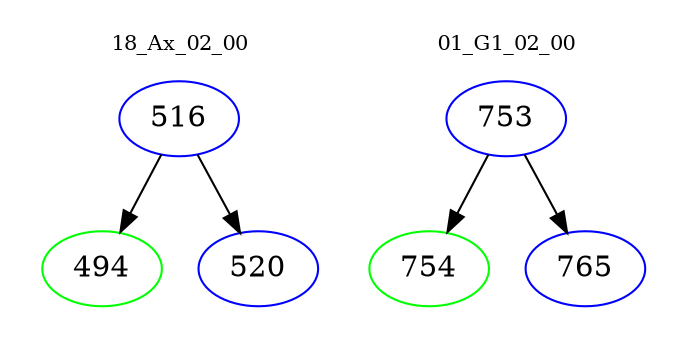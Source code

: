 digraph{
subgraph cluster_0 {
color = white
label = "18_Ax_02_00";
fontsize=10;
T0_516 [label="516", color="blue"]
T0_516 -> T0_494 [color="black"]
T0_494 [label="494", color="green"]
T0_516 -> T0_520 [color="black"]
T0_520 [label="520", color="blue"]
}
subgraph cluster_1 {
color = white
label = "01_G1_02_00";
fontsize=10;
T1_753 [label="753", color="blue"]
T1_753 -> T1_754 [color="black"]
T1_754 [label="754", color="green"]
T1_753 -> T1_765 [color="black"]
T1_765 [label="765", color="blue"]
}
}
